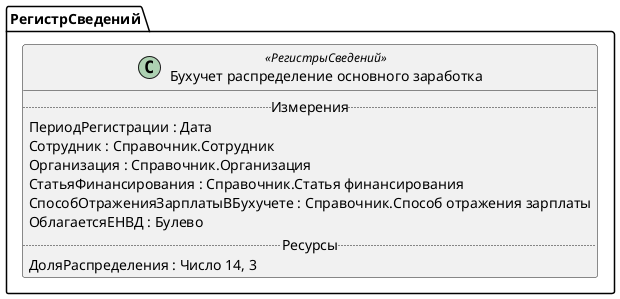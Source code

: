﻿@startuml БухучетРаспределениеОсновногоЗаработка
'!include templates.wsd
'..\include templates.wsd
class РегистрСведений.БухучетРаспределениеОсновногоЗаработка as "Бухучет распределение основного заработка" <<РегистрыСведений>>
{
..Измерения..
ПериодРегистрации : Дата
Сотрудник : Справочник.Сотрудник
Организация : Справочник.Организация
СтатьяФинансирования : Справочник.Статья финансирования
СпособОтраженияЗарплатыВБухучете : Справочник.Способ отражения зарплаты
ОблагаетсяЕНВД : Булево
..Ресурсы..
ДоляРаспределения : Число 14, 3
}
@enduml
